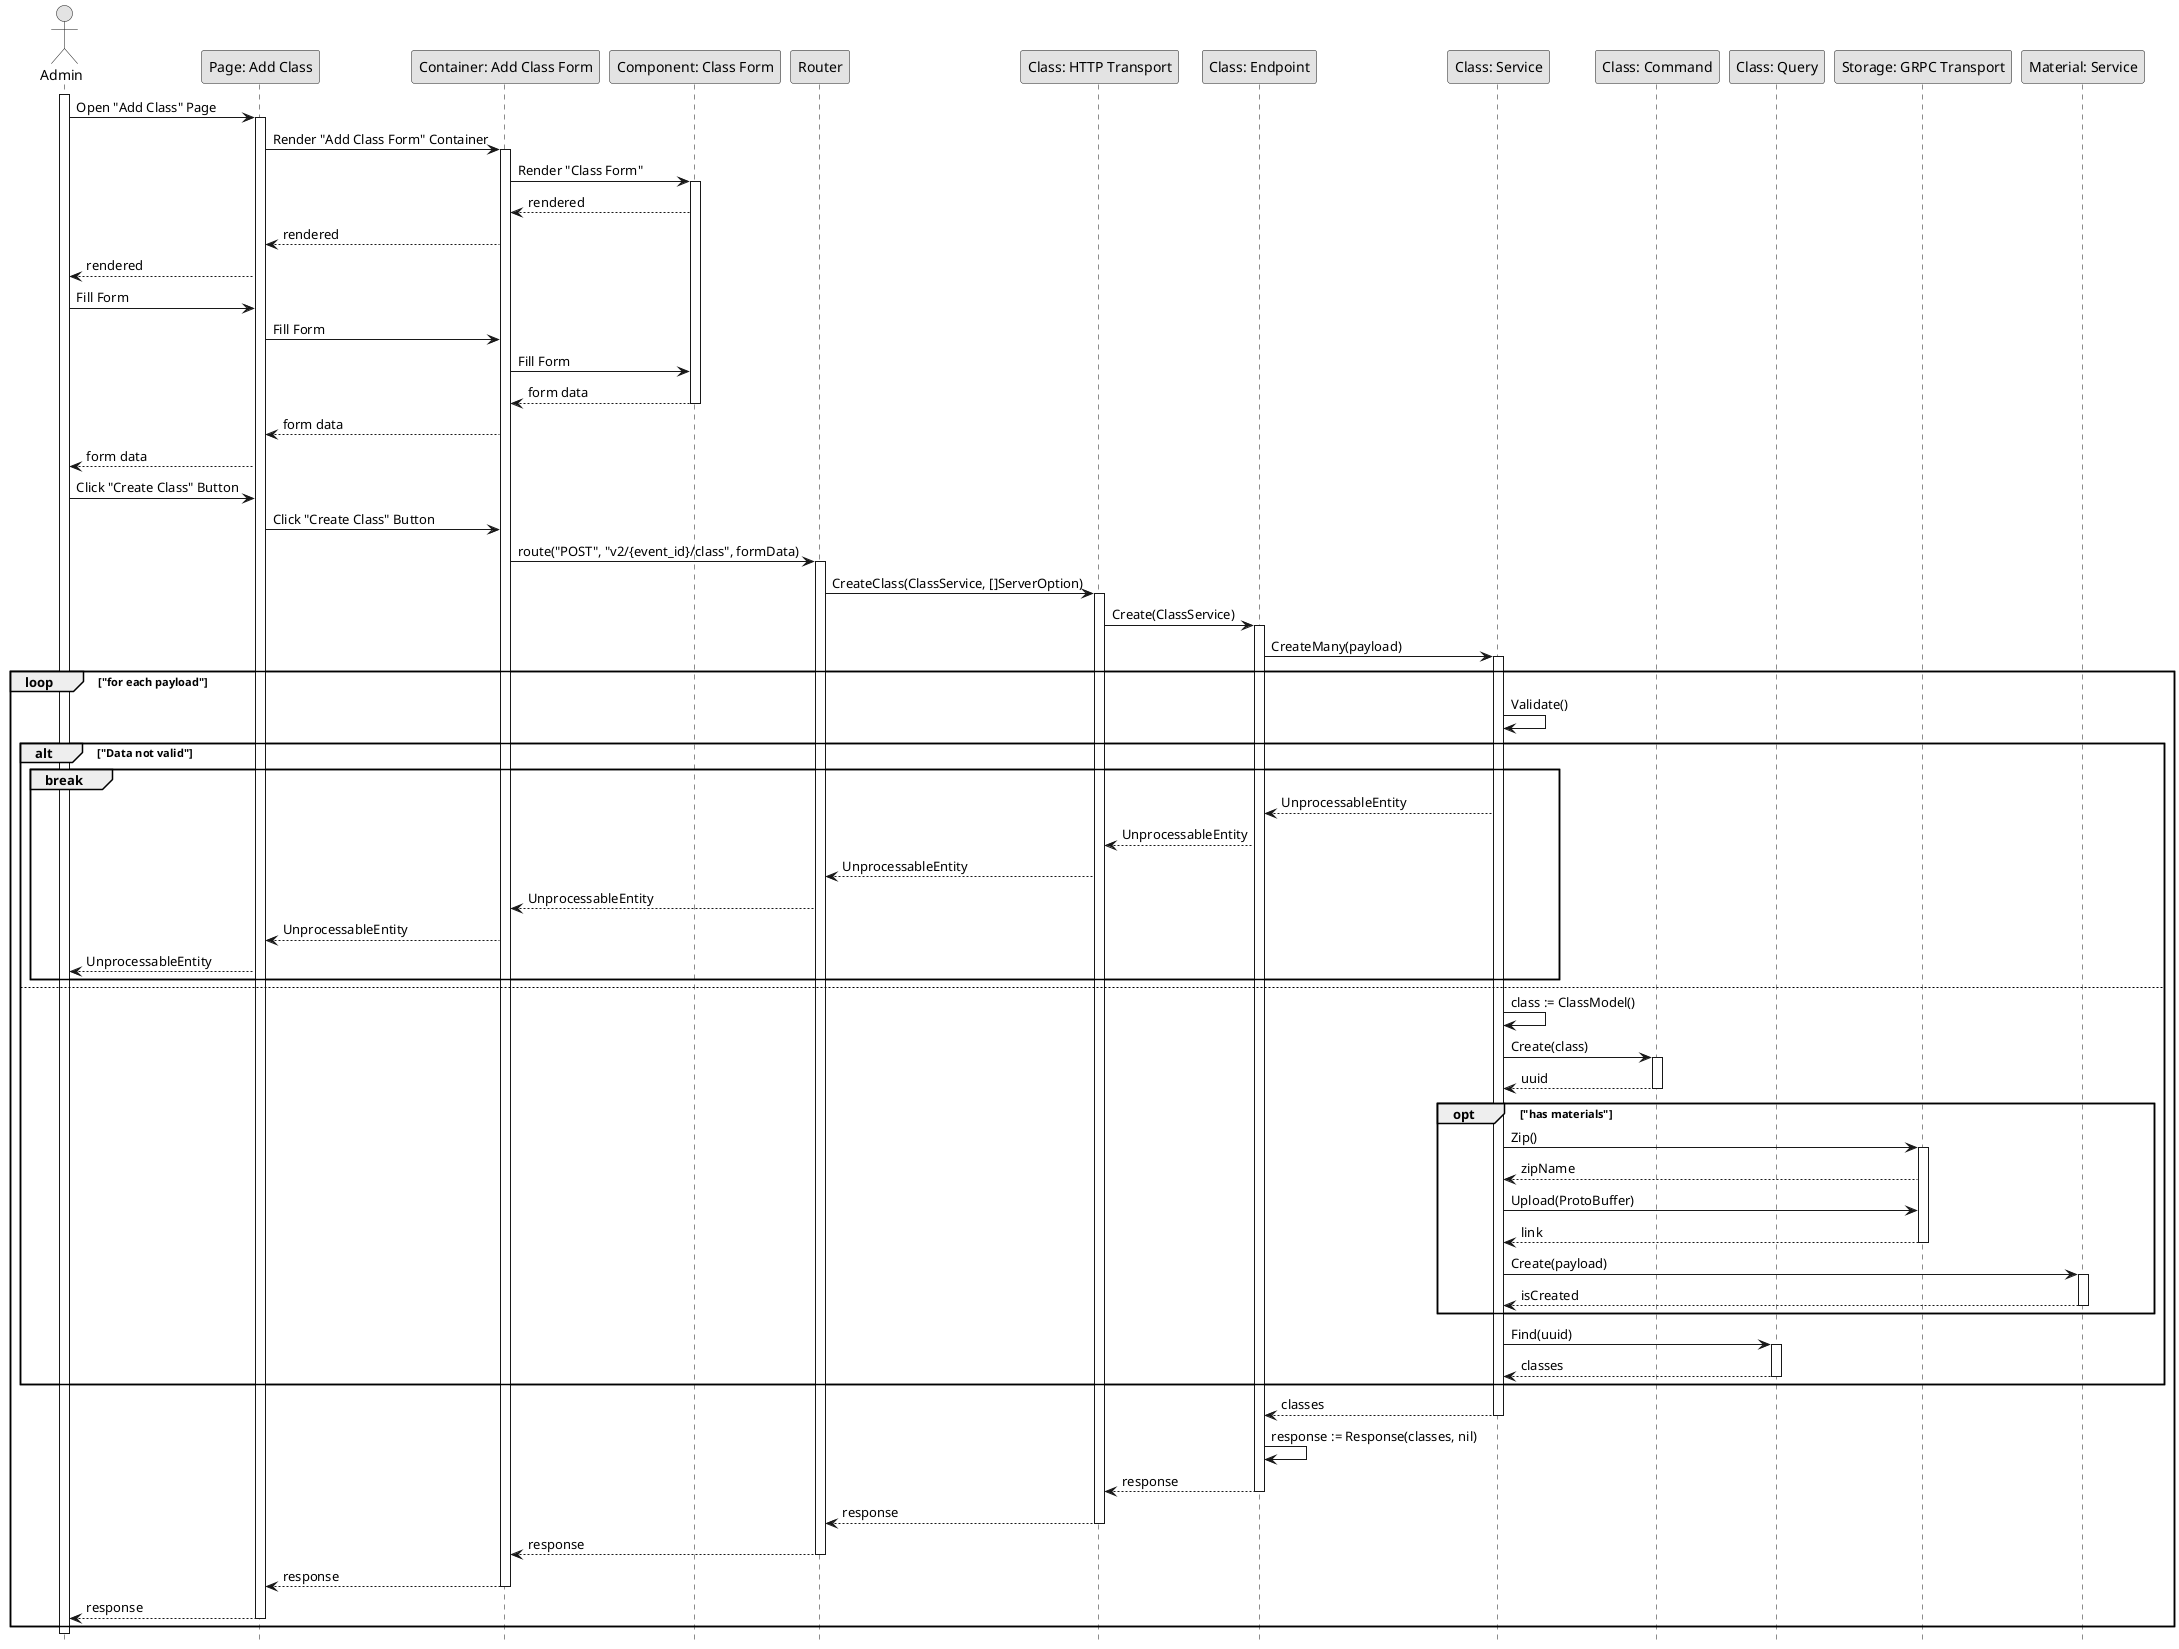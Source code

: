 @startuml CreateClass

skinparam Monochrome true
skinparam Shadowing false
hide footbox

actor Admin
participant "Page: Add Class" as AddClassPage
participant "Container: Add Class Form" as AddClassFormContainer
participant "Component: Class Form" as ClassForm
participant "Router" as Router
participant "Class: HTTP Transport" as ClassHTTPTransport
participant "Class: Endpoint" as ClassEndpoint
participant "Class: Service" as ClassService
participant "Class: Command" as ClassCommand
participant "Class: Query" as ClassQuery
participant "Storage: GRPC Transport" as StorageGRPCTransport
participant "Material: Service" as MaterialService

activate Admin

Admin->AddClassPage: Open "Add Class" Page
activate AddClassPage
AddClassPage->AddClassFormContainer: Render "Add Class Form" Container
activate AddClassFormContainer
AddClassFormContainer->ClassForm: Render "Class Form"
activate ClassForm
ClassForm-->AddClassFormContainer: rendered
AddClassFormContainer-->AddClassPage: rendered
AddClassPage-->Admin: rendered

Admin->AddClassPage: Fill Form
AddClassPage->AddClassFormContainer: Fill Form
AddClassFormContainer->ClassForm: Fill Form
ClassForm-->AddClassFormContainer: form data
deactivate ClassForm
AddClassFormContainer-->AddClassPage: form data
AddClassPage-->Admin: form data

Admin->AddClassPage: Click "Create Class" Button
AddClassPage->AddClassFormContainer: Click "Create Class" Button
AddClassFormContainer->Router: route("POST", "v2/{event_id}/class", formData)
activate Router
Router->ClassHTTPTransport: CreateClass(ClassService, []ServerOption)
activate ClassHTTPTransport
ClassHTTPTransport->ClassEndpoint: Create(ClassService)
activate ClassEndpoint
ClassEndpoint->ClassService: CreateMany(payload)

loop "for each payload"
    activate ClassService
    ClassService->ClassService: Validate()

    alt "Data not valid"
        break
            ClassService-->ClassEndpoint: UnprocessableEntity
            ClassEndpoint-->ClassHTTPTransport: UnprocessableEntity
            ClassHTTPTransport-->Router: UnprocessableEntity
            Router-->AddClassFormContainer: UnprocessableEntity
            AddClassFormContainer-->AddClassPage: UnprocessableEntity
            AddClassPage-->Admin: UnprocessableEntity
        end
    else
        ClassService->ClassService: class := ClassModel()
        ClassService->ClassCommand: Create(class)
        activate ClassCommand
        ClassCommand-->ClassService: uuid
        deactivate ClassCommand

        opt "has materials"
            ClassService->StorageGRPCTransport: Zip()
            activate StorageGRPCTransport
            StorageGRPCTransport-->ClassService: zipName
            ClassService->StorageGRPCTransport: Upload(ProtoBuffer)
            StorageGRPCTransport-->ClassService: link
            deactivate StorageGRPCTransport

            ClassService->MaterialService: Create(payload)
            activate MaterialService
            MaterialService-->ClassService: isCreated
            deactivate MaterialService
        end

        ClassService->ClassQuery: Find(uuid)
        activate ClassQuery
        ClassQuery-->ClassService: classes
        deactivate ClassQuery
    end

    ClassService-->ClassEndpoint: classes
    deactivate ClassService
    ClassEndpoint->ClassEndpoint: response := Response(classes, nil)
    ClassEndpoint-->ClassHTTPTransport: response
    deactivate ClassEndpoint
    ClassHTTPTransport-->Router: response
    deactivate ClassHTTPTransport
    Router-->AddClassFormContainer: response
    deactivate Router
    AddClassFormContainer-->AddClassPage: response
    deactivate AddClassFormContainer
    AddClassPage-->Admin: response
    deactivate AddClassPage
end

deactivate Admin

@enduml